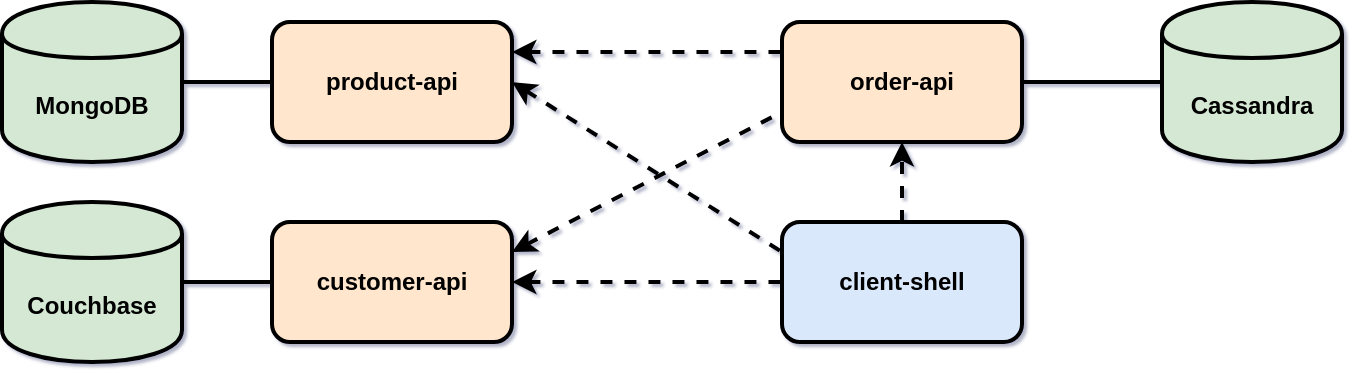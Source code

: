 <mxfile version="11.2.4" type="device" pages="1"><diagram id="tihDUI8CoKQSEyV6leJJ" name="Page-1"><mxGraphModel dx="786" dy="525" grid="1" gridSize="10" guides="1" tooltips="1" connect="1" arrows="1" fold="1" page="1" pageScale="1" pageWidth="850" pageHeight="1100" math="0" shadow="1"><root><mxCell id="0"/><mxCell id="1" parent="0"/><mxCell id="2bd4Ny6nagKzbPaC9I-k-1" value="product-api" style="rounded=1;whiteSpace=wrap;html=1;strokeWidth=2;fontStyle=1;fillColor=#ffe6cc;strokeColor=#000000;" vertex="1" parent="1"><mxGeometry x="145" y="30" width="120" height="60" as="geometry"/></mxCell><mxCell id="2bd4Ny6nagKzbPaC9I-k-2" value="customer-api" style="rounded=1;whiteSpace=wrap;html=1;strokeWidth=2;fontStyle=1;fillColor=#ffe6cc;strokeColor=#000000;" vertex="1" parent="1"><mxGeometry x="145" y="130" width="120" height="60" as="geometry"/></mxCell><mxCell id="2bd4Ny6nagKzbPaC9I-k-3" value="order-api" style="rounded=1;whiteSpace=wrap;html=1;strokeWidth=2;fontStyle=1;fillColor=#ffe6cc;strokeColor=#000000;" vertex="1" parent="1"><mxGeometry x="400" y="30" width="120" height="60" as="geometry"/></mxCell><mxCell id="2bd4Ny6nagKzbPaC9I-k-4" value="client-shell" style="rounded=1;whiteSpace=wrap;html=1;strokeWidth=2;fontStyle=1;fillColor=#dae8fc;strokeColor=#000000;" vertex="1" parent="1"><mxGeometry x="400" y="130" width="120" height="60" as="geometry"/></mxCell><mxCell id="2bd4Ny6nagKzbPaC9I-k-5" value="MongoDB" style="shape=cylinder;whiteSpace=wrap;html=1;boundedLbl=1;backgroundOutline=1;strokeWidth=2;fontStyle=1;fillColor=#d5e8d4;strokeColor=#000000;" vertex="1" parent="1"><mxGeometry x="10" y="20" width="90" height="80" as="geometry"/></mxCell><mxCell id="2bd4Ny6nagKzbPaC9I-k-7" value="Cassandra&lt;span style=&quot;font-family: &amp;#34;helvetica&amp;#34; , &amp;#34;arial&amp;#34; , sans-serif ; font-size: 0px ; font-weight: 400 ; white-space: nowrap&quot;&gt;%3CmxGraphModel%3E%3Croot%3E%3CmxCell%20id%3D%220%22%2F%3E%3CmxCell%20id%3D%221%22%20parent%3D%220%22%2F%3E%3CmxCell%20id%3D%222%22%20value%3D%22MongoDB%22%20style%3D%22shape%3Dcylinder%3BwhiteSpace%3Dwrap%3Bhtml%3D1%3BboundedLbl%3D1%3BbackgroundOutline%3D1%3BstrokeWidth%3D2%3BfontStyle%3D1%22%20vertex%3D%221%22%20parent%3D%221%22%3E%3CmxGeometry%20x%3D%22110%22%20y%3D%22170%22%20width%3D%2290%22%20height%3D%2280%22%20as%3D%22geometry%22%2F%3E%3C%2FmxCell%3E%3C%2Froot%3E%3C%2FmxGraphModel%3E&lt;/span&gt;" style="shape=cylinder;whiteSpace=wrap;html=1;boundedLbl=1;backgroundOutline=1;strokeWidth=2;fontStyle=1;fillColor=#d5e8d4;strokeColor=#000000;" vertex="1" parent="1"><mxGeometry x="590" y="20" width="90" height="80" as="geometry"/></mxCell><mxCell id="2bd4Ny6nagKzbPaC9I-k-8" value="Couchbase" style="shape=cylinder;whiteSpace=wrap;html=1;boundedLbl=1;backgroundOutline=1;strokeWidth=2;fontStyle=1;fillColor=#d5e8d4;strokeColor=#000000;" vertex="1" parent="1"><mxGeometry x="10" y="120" width="90" height="80" as="geometry"/></mxCell><mxCell id="2bd4Ny6nagKzbPaC9I-k-10" value="" style="endArrow=none;html=1;entryX=0;entryY=0.5;entryDx=0;entryDy=0;exitX=1;exitY=0.5;exitDx=0;exitDy=0;strokeWidth=2;" edge="1" parent="1" source="2bd4Ny6nagKzbPaC9I-k-5" target="2bd4Ny6nagKzbPaC9I-k-1"><mxGeometry width="50" height="50" relative="1" as="geometry"><mxPoint x="60" y="220" as="sourcePoint"/><mxPoint x="110" y="170" as="targetPoint"/></mxGeometry></mxCell><mxCell id="2bd4Ny6nagKzbPaC9I-k-11" value="" style="endArrow=none;html=1;entryX=0;entryY=0.5;entryDx=0;entryDy=0;exitX=1;exitY=0.5;exitDx=0;exitDy=0;strokeWidth=2;" edge="1" parent="1" source="2bd4Ny6nagKzbPaC9I-k-8" target="2bd4Ny6nagKzbPaC9I-k-2"><mxGeometry width="50" height="50" relative="1" as="geometry"><mxPoint x="170" y="180" as="sourcePoint"/><mxPoint x="170" y="140" as="targetPoint"/></mxGeometry></mxCell><mxCell id="2bd4Ny6nagKzbPaC9I-k-12" value="" style="endArrow=none;html=1;entryX=1;entryY=0.5;entryDx=0;entryDy=0;strokeWidth=2;exitX=0;exitY=0.5;exitDx=0;exitDy=0;" edge="1" parent="1" source="2bd4Ny6nagKzbPaC9I-k-7" target="2bd4Ny6nagKzbPaC9I-k-3"><mxGeometry width="50" height="50" relative="1" as="geometry"><mxPoint x="360" y="190" as="sourcePoint"/><mxPoint x="360" y="150" as="targetPoint"/></mxGeometry></mxCell><mxCell id="2bd4Ny6nagKzbPaC9I-k-13" value="" style="endArrow=none;startArrow=classic;html=1;strokeWidth=2;exitX=1;exitY=0.5;exitDx=0;exitDy=0;entryX=0;entryY=0.5;entryDx=0;entryDy=0;dashed=1;endFill=0;" edge="1" parent="1" source="2bd4Ny6nagKzbPaC9I-k-2" target="2bd4Ny6nagKzbPaC9I-k-4"><mxGeometry width="50" height="50" relative="1" as="geometry"><mxPoint x="320" y="180" as="sourcePoint"/><mxPoint x="370" y="130" as="targetPoint"/></mxGeometry></mxCell><mxCell id="2bd4Ny6nagKzbPaC9I-k-14" value="" style="endArrow=none;startArrow=classic;html=1;strokeWidth=2;exitX=1;exitY=0.5;exitDx=0;exitDy=0;entryX=0;entryY=0.25;entryDx=0;entryDy=0;dashed=1;endFill=0;" edge="1" parent="1" source="2bd4Ny6nagKzbPaC9I-k-1" target="2bd4Ny6nagKzbPaC9I-k-4"><mxGeometry width="50" height="50" relative="1" as="geometry"><mxPoint x="340" y="140" as="sourcePoint"/><mxPoint x="390" y="90" as="targetPoint"/></mxGeometry></mxCell><mxCell id="2bd4Ny6nagKzbPaC9I-k-15" value="" style="endArrow=classic;startArrow=none;html=1;strokeWidth=2;entryX=0.5;entryY=1;entryDx=0;entryDy=0;exitX=0.5;exitY=0;exitDx=0;exitDy=0;dashed=1;endFill=1;startFill=0;" edge="1" parent="1" source="2bd4Ny6nagKzbPaC9I-k-4" target="2bd4Ny6nagKzbPaC9I-k-3"><mxGeometry width="50" height="50" relative="1" as="geometry"><mxPoint x="440" y="150" as="sourcePoint"/><mxPoint x="490" y="100" as="targetPoint"/></mxGeometry></mxCell><mxCell id="2bd4Ny6nagKzbPaC9I-k-16" value="" style="endArrow=none;startArrow=classic;html=1;strokeWidth=2;exitX=1;exitY=0.25;exitDx=0;exitDy=0;entryX=0;entryY=0.25;entryDx=0;entryDy=0;dashed=1;endFill=0;" edge="1" parent="1" source="2bd4Ny6nagKzbPaC9I-k-1" target="2bd4Ny6nagKzbPaC9I-k-3"><mxGeometry width="50" height="50" relative="1" as="geometry"><mxPoint x="275" y="70" as="sourcePoint"/><mxPoint x="410" y="155" as="targetPoint"/></mxGeometry></mxCell><mxCell id="2bd4Ny6nagKzbPaC9I-k-17" value="" style="endArrow=none;startArrow=classic;html=1;strokeWidth=2;exitX=1;exitY=0.25;exitDx=0;exitDy=0;entryX=0;entryY=0.75;entryDx=0;entryDy=0;dashed=1;endFill=0;" edge="1" parent="1" source="2bd4Ny6nagKzbPaC9I-k-2" target="2bd4Ny6nagKzbPaC9I-k-3"><mxGeometry width="50" height="50" relative="1" as="geometry"><mxPoint x="275" y="55" as="sourcePoint"/><mxPoint x="410" y="55" as="targetPoint"/></mxGeometry></mxCell></root></mxGraphModel></diagram></mxfile>